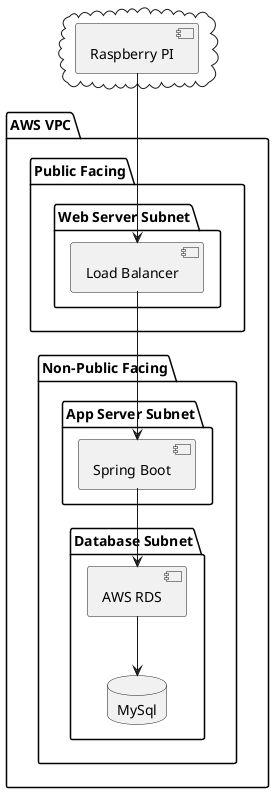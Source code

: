 @startuml


package "AWS VPC" {
  folder "Non-Public Facing" {
    folder "Database Subnet" {
        [AWS RDS]  --> MySql
    }
    folder "App Server Subnet" {
        [Spring Boot] --> [AWS RDS]
    }
  }
  folder "Public Facing" {
    folder "Web Server Subnet" {
       [Load Balancer] --> [Spring Boot]
    }
  }
}

cloud {
  [Raspberry PI]
}

[Raspberry PI] --> [Load Balancer]

database "MySql" {

}


@enduml